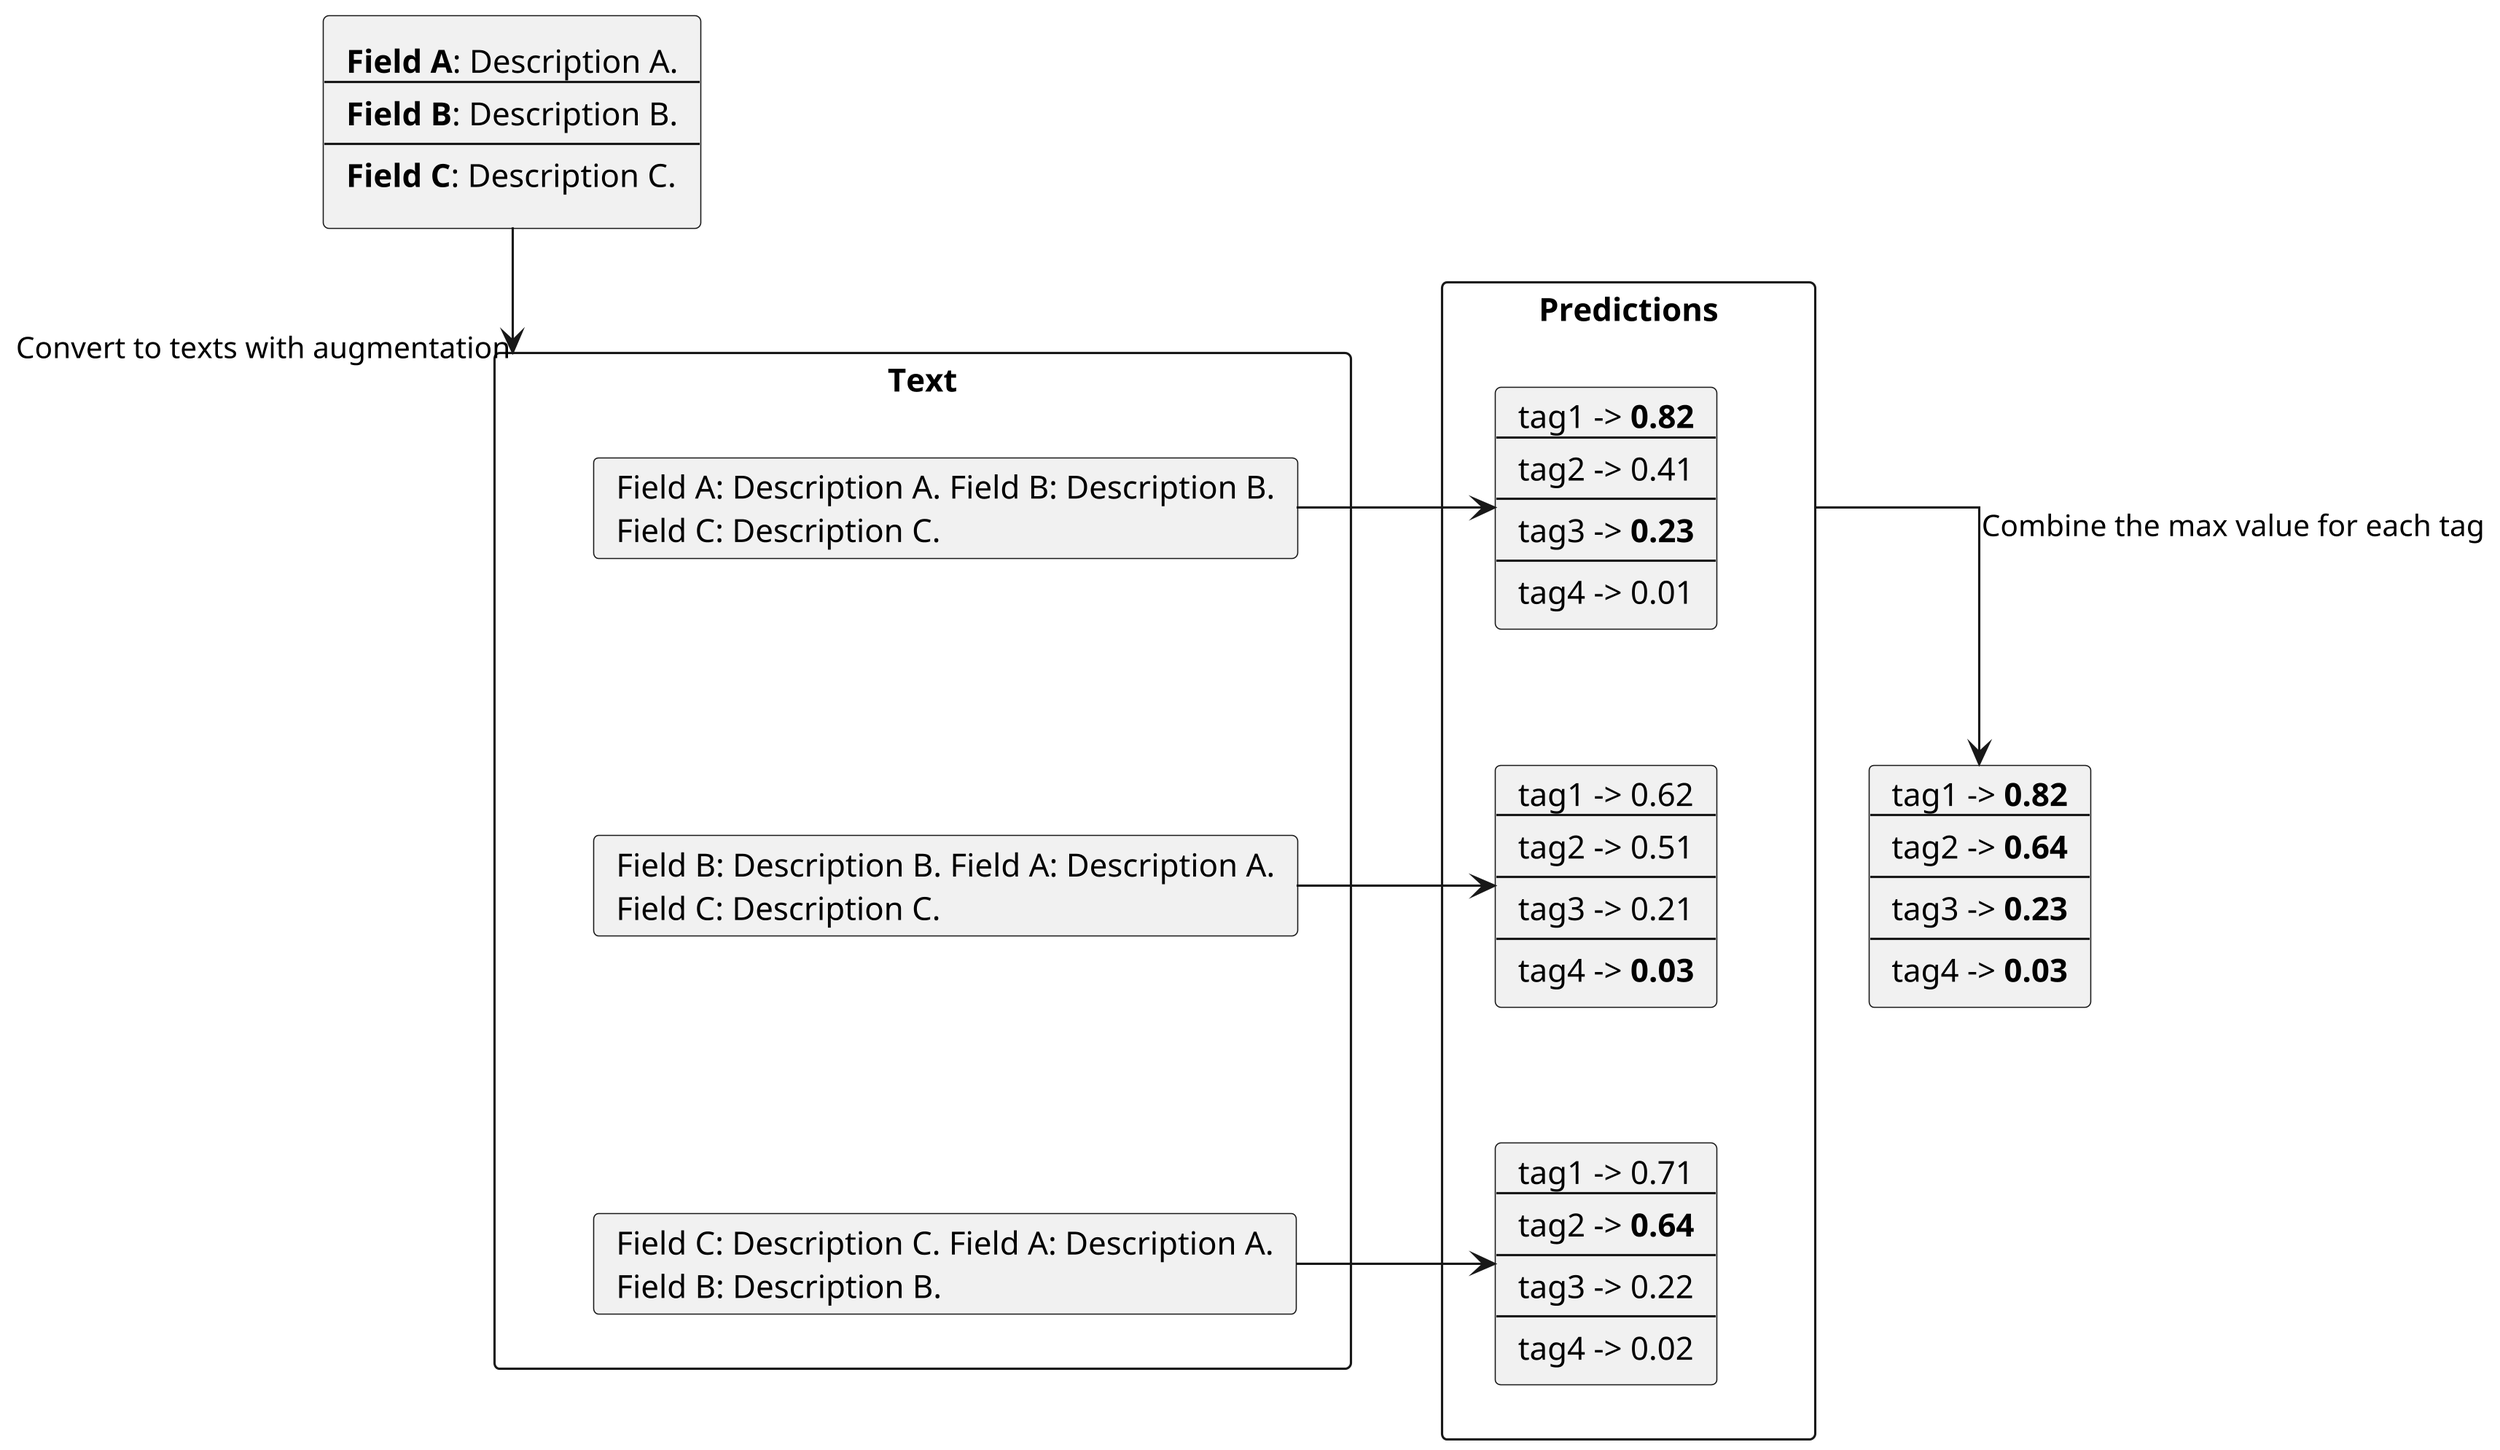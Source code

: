 @startuml pred_aug
skinparam linetype ortho
skinparam Dpi 300

rectangle origin as "
    **Field A**: Description A.
    ---
    **Field B**: Description B.
    ---
    **Field C**: Description C.
    "

rectangle Text {

    card t1 as "Field A: Description A. Field B: Description B.
     Field C: Description C."

    card t2 as "Field B: Description B. Field A: Description A.
     Field C: Description C."

    card t3 as "Field C: Description C. Field A: Description A.
     Field B: Description B."

    t1 -d[hidden]-> t2

    t2 -d[hidden]-> t3
}

rectangle Predictions {
    card p1 as "
    tag1 -> **0.82**
    ---
    tag2 -> 0.41
    ---
    tag3 -> **0.23**
    ---
    tag4 -> 0.01
    "

    card p2 as "
    tag1 -> 0.62
    ---
    tag2 -> 0.51
    ---
    tag3 -> 0.21
    ---
    tag4 -> **0.03**
    "

    card p3 as "
    tag1 -> 0.71
    ---
    tag2 -> **0.64**
    ---
    tag3 -> 0.22
    ---
    tag4 -> 0.02
    "

    p1 -d[hidden]-> p2

    p2 -d[hidden]-> p3
}

card p as "
tag1 -> **0.82**
---
tag2 -> **0.64**
---
tag3 -> **0.23**
---
tag4 -> **0.03**
"

origin --> Text : "Convert to texts with augmentation"

t1 -> p1
t2 -> p2
t3 -> p3

Predictions --> p : Combine the max value for each tag
@enduml
